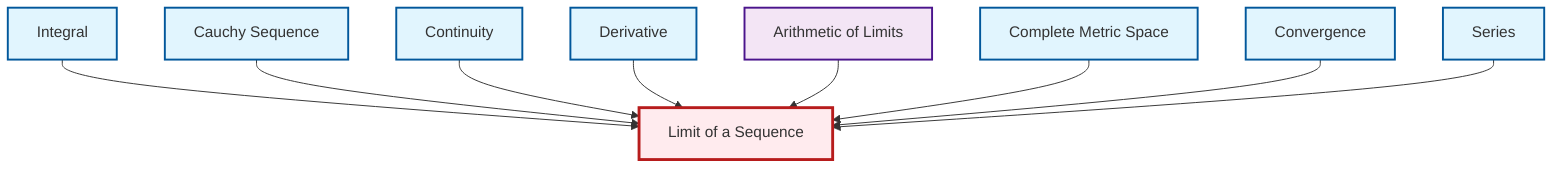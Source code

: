 graph TD
    classDef definition fill:#e1f5fe,stroke:#01579b,stroke-width:2px
    classDef theorem fill:#f3e5f5,stroke:#4a148c,stroke-width:2px
    classDef axiom fill:#fff3e0,stroke:#e65100,stroke-width:2px
    classDef example fill:#e8f5e9,stroke:#1b5e20,stroke-width:2px
    classDef current fill:#ffebee,stroke:#b71c1c,stroke-width:3px
    def-continuity["Continuity"]:::definition
    def-convergence["Convergence"]:::definition
    def-complete-metric-space["Complete Metric Space"]:::definition
    def-integral["Integral"]:::definition
    thm-limit-arithmetic["Arithmetic of Limits"]:::theorem
    def-derivative["Derivative"]:::definition
    def-limit["Limit of a Sequence"]:::definition
    def-cauchy-sequence["Cauchy Sequence"]:::definition
    def-series["Series"]:::definition
    def-integral --> def-limit
    def-cauchy-sequence --> def-limit
    def-continuity --> def-limit
    def-derivative --> def-limit
    thm-limit-arithmetic --> def-limit
    def-complete-metric-space --> def-limit
    def-convergence --> def-limit
    def-series --> def-limit
    class def-limit current